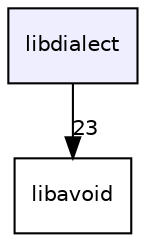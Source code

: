 digraph "libdialect" {
  compound=true
  node [ fontsize="10", fontname="Helvetica"];
  edge [ labelfontsize="10", labelfontname="Helvetica"];
  dir_386a9ef368d6e975f2ead0513135cd76 [shape=box, label="libdialect", style="filled", fillcolor="#eeeeff", pencolor="black", URL="dir_386a9ef368d6e975f2ead0513135cd76.html"];
  dir_20f5eb0680cc3e21ff9fb26a3a2337a6 [shape=box label="libavoid" URL="dir_20f5eb0680cc3e21ff9fb26a3a2337a6.html"];
  dir_386a9ef368d6e975f2ead0513135cd76->dir_20f5eb0680cc3e21ff9fb26a3a2337a6 [headlabel="23", labeldistance=1.5 headhref="dir_000002_000000.html"];
}
